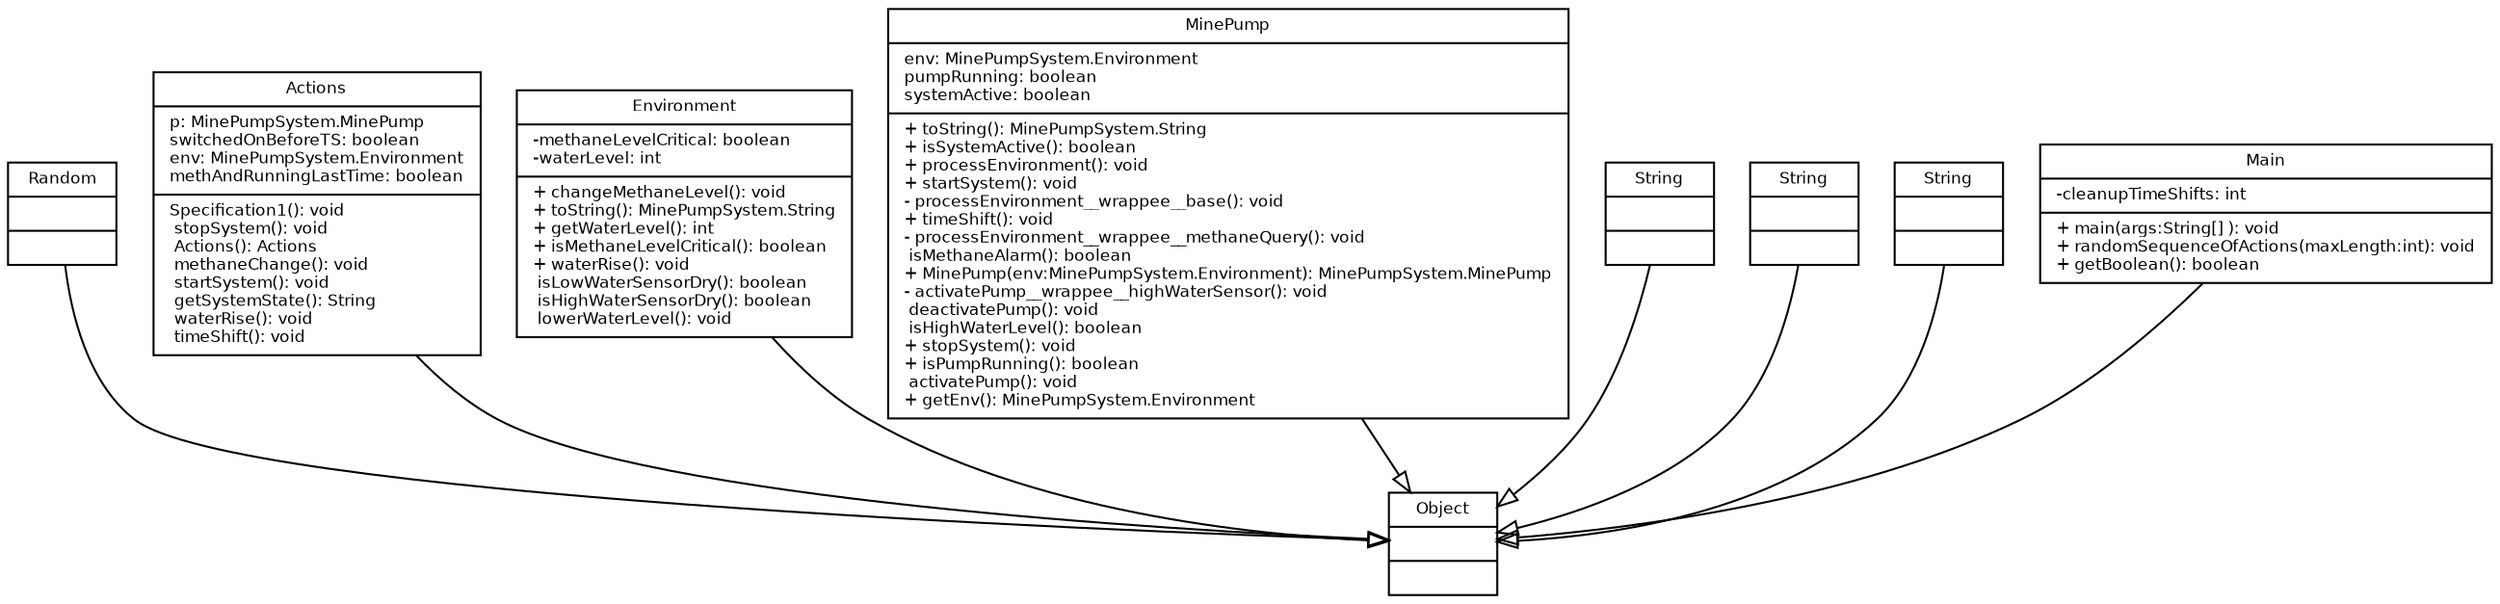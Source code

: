 digraph TypeHierarchy { 
        fontname = "Bitstream Vera Sans"
        fontsize = 8

        node [
                  fontname = "Bitstream Vera Sans"
                  fontsize = 8
                  shape = "record"
        ]

        edge [
                  fontname = "Bitstream Vera Sans"
                  fontsize = 8
        ]

        Random [
                  label = "{Random||}"
        ]

        Actions [
                  label = "{Actions|p: MinePumpSystem.MinePump\lswitchedOnBeforeTS: boolean\lenv: MinePumpSystem.Environment\lmethAndRunningLastTime: boolean\l| Specification1(): void\l stopSystem(): void\l Actions(): Actions\l methaneChange(): void\l startSystem(): void\l getSystemState(): String\l waterRise(): void\l timeShift(): void\l}"
        ]

        MinePumpSystem_Environment [
                  label = "{Environment|-methaneLevelCritical: boolean\l-waterLevel: int\l|+ changeMethaneLevel(): void\l+ toString(): MinePumpSystem.String\l+ getWaterLevel(): int\l+ isMethaneLevelCritical(): boolean\l+ waterRise(): void\l isLowWaterSensorDry(): boolean\l isHighWaterSensorDry(): boolean\l lowerWaterLevel(): void\l}"
        ]

        MinePumpSystem_MinePump [
                  label = "{MinePump|env: MinePumpSystem.Environment\lpumpRunning: boolean\lsystemActive: boolean\l|+ toString(): MinePumpSystem.String\l+ isSystemActive(): boolean\l+ processEnvironment(): void\l+ startSystem(): void\l- processEnvironment__wrappee__base(): void\l+ timeShift(): void\l- processEnvironment__wrappee__methaneQuery(): void\l isMethaneAlarm(): boolean\l+ MinePump(env:MinePumpSystem.Environment): MinePumpSystem.MinePump\l- activatePump__wrappee__highWaterSensor(): void\l deactivatePump(): void\l isHighWaterLevel(): boolean\l+ stopSystem(): void\l+ isPumpRunning(): boolean\l activatePump(): void\l+ getEnv(): MinePumpSystem.Environment\l}"
        ]

        String [
                  label = "{String||}"
        ]

        java_lang_String [
                  label = "{String||}"
        ]

        java_lang_Object [
                  label = "{Object||}"
        ]

        MinePumpSystem_String [
                  label = "{String||}"
        ]

        Main [
                  label = "{Main|-cleanupTimeShifts: int\l|+ main(args:String[] ): void\l+ randomSequenceOfActions(maxLength:int): void\l+ getBoolean(): boolean\l}"
        ]

        edge [
                  arrowhead = "empty"
                  style = "solid"
                  arrowtail = "none"
        ]

        Random -> java_lang_Object
        Actions -> java_lang_Object
        MinePumpSystem_Environment -> java_lang_Object
        MinePumpSystem_MinePump -> java_lang_Object
        String -> java_lang_Object
        java_lang_String -> java_lang_Object
        MinePumpSystem_String -> java_lang_Object
        Main -> java_lang_Object
        edge [
                  arrowhead = "empty"
                  style = "dashed"
                  arrowtail = "none"
        ]

        edge [
                  arrowhead = "normal"
                  style = "solid"
                  arrowtail = "odot"
        ]

}